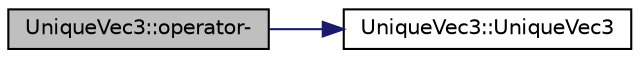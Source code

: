 digraph "UniqueVec3::operator-"
{
 // INTERACTIVE_SVG=YES
 // LATEX_PDF_SIZE
  edge [fontname="Helvetica",fontsize="10",labelfontname="Helvetica",labelfontsize="10"];
  node [fontname="Helvetica",fontsize="10",shape=record];
  rankdir="LR";
  Node1 [label="UniqueVec3::operator-",height=0.2,width=0.4,color="black", fillcolor="grey75", style="filled", fontcolor="black",tooltip=" "];
  Node1 -> Node2 [color="midnightblue",fontsize="10",style="solid",fontname="Helvetica"];
  Node2 [label="UniqueVec3::UniqueVec3",height=0.2,width=0.4,color="black", fillcolor="white", style="filled",URL="$d9/d35/class_unique_vec3.html#a873d7418aff34987bd954f05095116c1",tooltip=" "];
}
